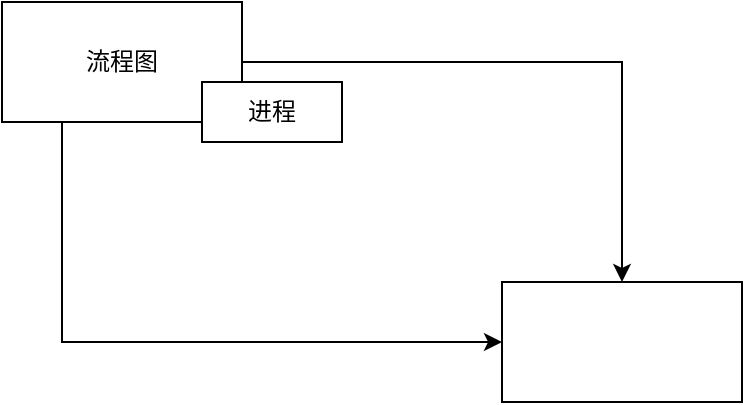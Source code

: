 <mxfile version="12.8.5" type="github">
  <diagram id="a3skvA90VuoRcX0cUGE5" name="第 1 页">
    <mxGraphModel dx="1209" dy="643" grid="1" gridSize="10" guides="1" tooltips="1" connect="1" arrows="1" fold="1" page="1" pageScale="1" pageWidth="827" pageHeight="1169" math="0" shadow="0">
      <root>
        <mxCell id="0" />
        <mxCell id="1" parent="0" />
        <mxCell id="zfptyrBL6gK-6SH3E1rY-2" style="edgeStyle=orthogonalEdgeStyle;rounded=0;orthogonalLoop=1;jettySize=auto;html=1;exitX=1;exitY=0.5;exitDx=0;exitDy=0;" edge="1" parent="1" source="xhC-MIFGf2CNVYRdOTCl-1" target="zfptyrBL6gK-6SH3E1rY-1">
          <mxGeometry relative="1" as="geometry" />
        </mxCell>
        <mxCell id="zfptyrBL6gK-6SH3E1rY-3" style="edgeStyle=orthogonalEdgeStyle;rounded=0;orthogonalLoop=1;jettySize=auto;html=1;entryX=0;entryY=0.5;entryDx=0;entryDy=0;exitX=0.25;exitY=1;exitDx=0;exitDy=0;" edge="1" parent="1" source="xhC-MIFGf2CNVYRdOTCl-1" target="zfptyrBL6gK-6SH3E1rY-1">
          <mxGeometry relative="1" as="geometry">
            <mxPoint x="130" y="270" as="targetPoint" />
            <mxPoint x="130" y="140" as="sourcePoint" />
          </mxGeometry>
        </mxCell>
        <mxCell id="xhC-MIFGf2CNVYRdOTCl-1" value="流程图" style="rounded=0;whiteSpace=wrap;html=1;" parent="1" vertex="1">
          <mxGeometry x="80" y="30" width="120" height="60" as="geometry" />
        </mxCell>
        <mxCell id="xhC-MIFGf2CNVYRdOTCl-2" value="进程" style="rounded=0;whiteSpace=wrap;html=1;" parent="1" vertex="1">
          <mxGeometry x="180" y="70" width="70" height="30" as="geometry" />
        </mxCell>
        <mxCell id="zfptyrBL6gK-6SH3E1rY-1" value="" style="rounded=0;whiteSpace=wrap;html=1;" vertex="1" parent="1">
          <mxGeometry x="330" y="170" width="120" height="60" as="geometry" />
        </mxCell>
      </root>
    </mxGraphModel>
  </diagram>
</mxfile>
